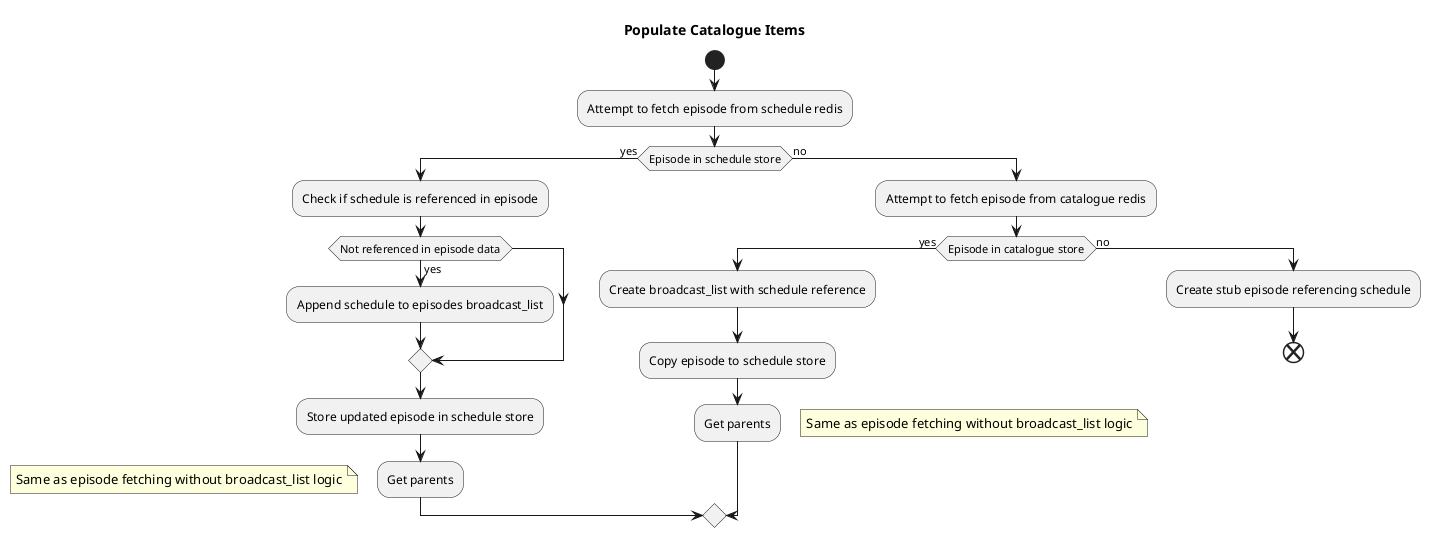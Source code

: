 @startuml Populate Catalogue Items
title Populate Catalogue Items

start
  :Attempt to fetch episode from schedule redis;
  if (Episode in schedule store) then (yes)
    :Check if schedule is referenced in episode;
    if (Not referenced in episode data) then (yes)
      :Append schedule to episodes broadcast_list; 
    endif
    :Store updated episode in schedule store;
    :Get parents;
    floating note left: Same as episode fetching without broadcast_list logic
  else (no)
    :Attempt to fetch episode from catalogue redis;
    if (Episode in catalogue store) then (yes)
      :Create broadcast_list with schedule reference;
      :Copy episode to schedule store;
      :Get parents;
      floating note right: Same as episode fetching without broadcast_list logic
    else (no)
      :Create stub episode referencing schedule;
      end
    endif
  endif

@enduml